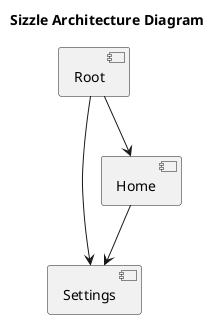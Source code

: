 @startuml

title Sizzle Architecture Diagram

[Root] --> [Settings]
[Root] --> [Home]
[Home] --> [Settings]

@enduml
